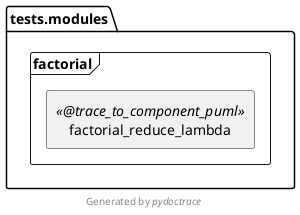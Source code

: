 @startuml tests.modules.factorial.factorial_reduce_lambda-component
skinparam BoxPadding 10
skinparam componentStyle rectangle

package tests.modules {
  frame factorial {
    [tests.modules.factorial.factorial_reduce_lambda] as "factorial_reduce_lambda" << @trace_to_component_puml >>
  }
}

footer Generated by //pydoctrace//
@enduml

